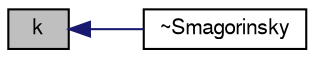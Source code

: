 digraph "k"
{
  bgcolor="transparent";
  edge [fontname="FreeSans",fontsize="10",labelfontname="FreeSans",labelfontsize="10"];
  node [fontname="FreeSans",fontsize="10",shape=record];
  rankdir="LR";
  Node725 [label="k",height=0.2,width=0.4,color="black", fillcolor="grey75", style="filled", fontcolor="black"];
  Node725 -> Node726 [dir="back",color="midnightblue",fontsize="10",style="solid",fontname="FreeSans"];
  Node726 [label="~Smagorinsky",height=0.2,width=0.4,color="black",URL="$a30646.html#a51a2932810e1694184c5a3b8abb4bec9",tooltip="Destructor. "];
}
